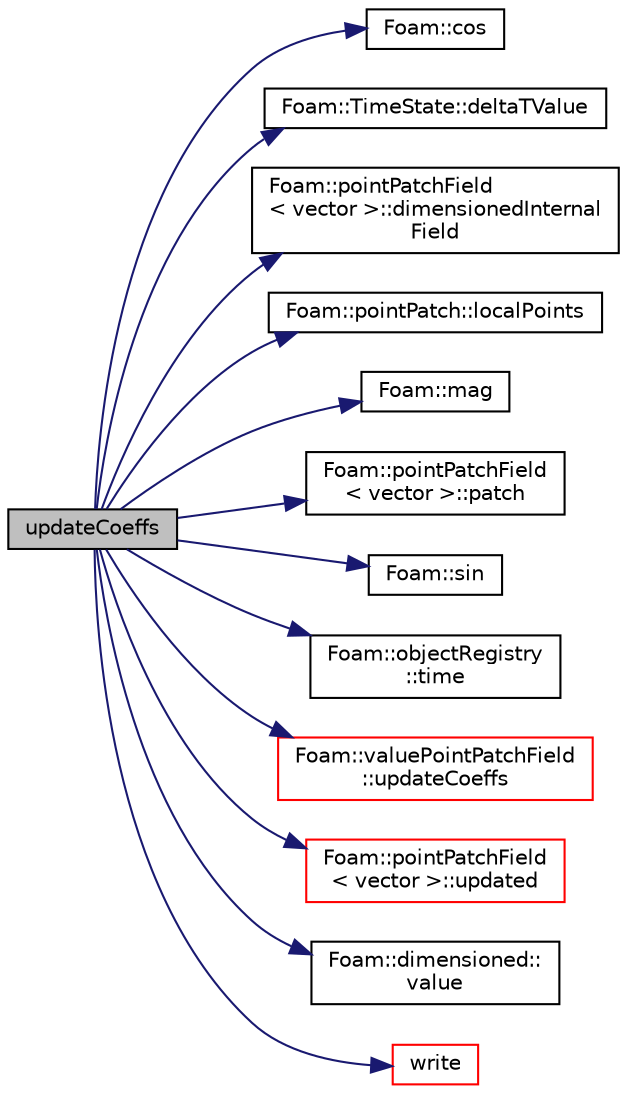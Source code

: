 digraph "updateCoeffs"
{
  bgcolor="transparent";
  edge [fontname="Helvetica",fontsize="10",labelfontname="Helvetica",labelfontsize="10"];
  node [fontname="Helvetica",fontsize="10",shape=record];
  rankdir="LR";
  Node1 [label="updateCoeffs",height=0.2,width=0.4,color="black", fillcolor="grey75", style="filled", fontcolor="black"];
  Node1 -> Node2 [color="midnightblue",fontsize="10",style="solid",fontname="Helvetica"];
  Node2 [label="Foam::cos",height=0.2,width=0.4,color="black",URL="$a10758.html#aebb41a148f7cf44b63e12f69e487e49f"];
  Node1 -> Node3 [color="midnightblue",fontsize="10",style="solid",fontname="Helvetica"];
  Node3 [label="Foam::TimeState::deltaTValue",height=0.2,width=0.4,color="black",URL="$a02626.html#a664afb7178a107bfcb662f688e0bcb62",tooltip="Return time step value. "];
  Node1 -> Node4 [color="midnightblue",fontsize="10",style="solid",fontname="Helvetica"];
  Node4 [label="Foam::pointPatchField\l\< vector \>::dimensionedInternal\lField",height=0.2,width=0.4,color="black",URL="$a01898.html#a610be1247df50864bd243266620f5d17",tooltip="Return dimensioned internal field reference. "];
  Node1 -> Node5 [color="midnightblue",fontsize="10",style="solid",fontname="Helvetica"];
  Node5 [label="Foam::pointPatch::localPoints",height=0.2,width=0.4,color="black",URL="$a01896.html#aa51ecea45ee50d12fbc80628f8adf668",tooltip="Return mesh points. "];
  Node1 -> Node6 [color="midnightblue",fontsize="10",style="solid",fontname="Helvetica"];
  Node6 [label="Foam::mag",height=0.2,width=0.4,color="black",URL="$a10758.html#a929da2a3fdcf3dacbbe0487d3a330dae"];
  Node1 -> Node7 [color="midnightblue",fontsize="10",style="solid",fontname="Helvetica"];
  Node7 [label="Foam::pointPatchField\l\< vector \>::patch",height=0.2,width=0.4,color="black",URL="$a01898.html#ade9d4b2e4be2292883c7ac23dd615177",tooltip="Return patch. "];
  Node1 -> Node8 [color="midnightblue",fontsize="10",style="solid",fontname="Helvetica"];
  Node8 [label="Foam::sin",height=0.2,width=0.4,color="black",URL="$a10758.html#a4517d680df5510934705011b30dcefa6"];
  Node1 -> Node9 [color="midnightblue",fontsize="10",style="solid",fontname="Helvetica"];
  Node9 [label="Foam::objectRegistry\l::time",height=0.2,width=0.4,color="black",URL="$a01695.html#a48fcf6de2789aff6b430b5fc1a05693f",tooltip="Return time. "];
  Node1 -> Node10 [color="midnightblue",fontsize="10",style="solid",fontname="Helvetica"];
  Node10 [label="Foam::valuePointPatchField\l::updateCoeffs",height=0.2,width=0.4,color="red",URL="$a02795.html#a7e24eafac629d3733181cd942d4c902f",tooltip="Update the coefficients associated with the patch field. "];
  Node1 -> Node11 [color="midnightblue",fontsize="10",style="solid",fontname="Helvetica"];
  Node11 [label="Foam::pointPatchField\l\< vector \>::updated",height=0.2,width=0.4,color="red",URL="$a01898.html#a087516fc8e0613b0bf49ac8fc4b30fff",tooltip="Return true if the boundary condition has already been updated. "];
  Node1 -> Node12 [color="midnightblue",fontsize="10",style="solid",fontname="Helvetica"];
  Node12 [label="Foam::dimensioned::\lvalue",height=0.2,width=0.4,color="black",URL="$a00532.html#a080d3824651cfcf52f72acceec615aaa",tooltip="Return const reference to value. "];
  Node1 -> Node13 [color="midnightblue",fontsize="10",style="solid",fontname="Helvetica"];
  Node13 [label="write",height=0.2,width=0.4,color="red",URL="$a00058.html#a0941061ad5a26be83b4107d05750ace6",tooltip="Write. "];
}
